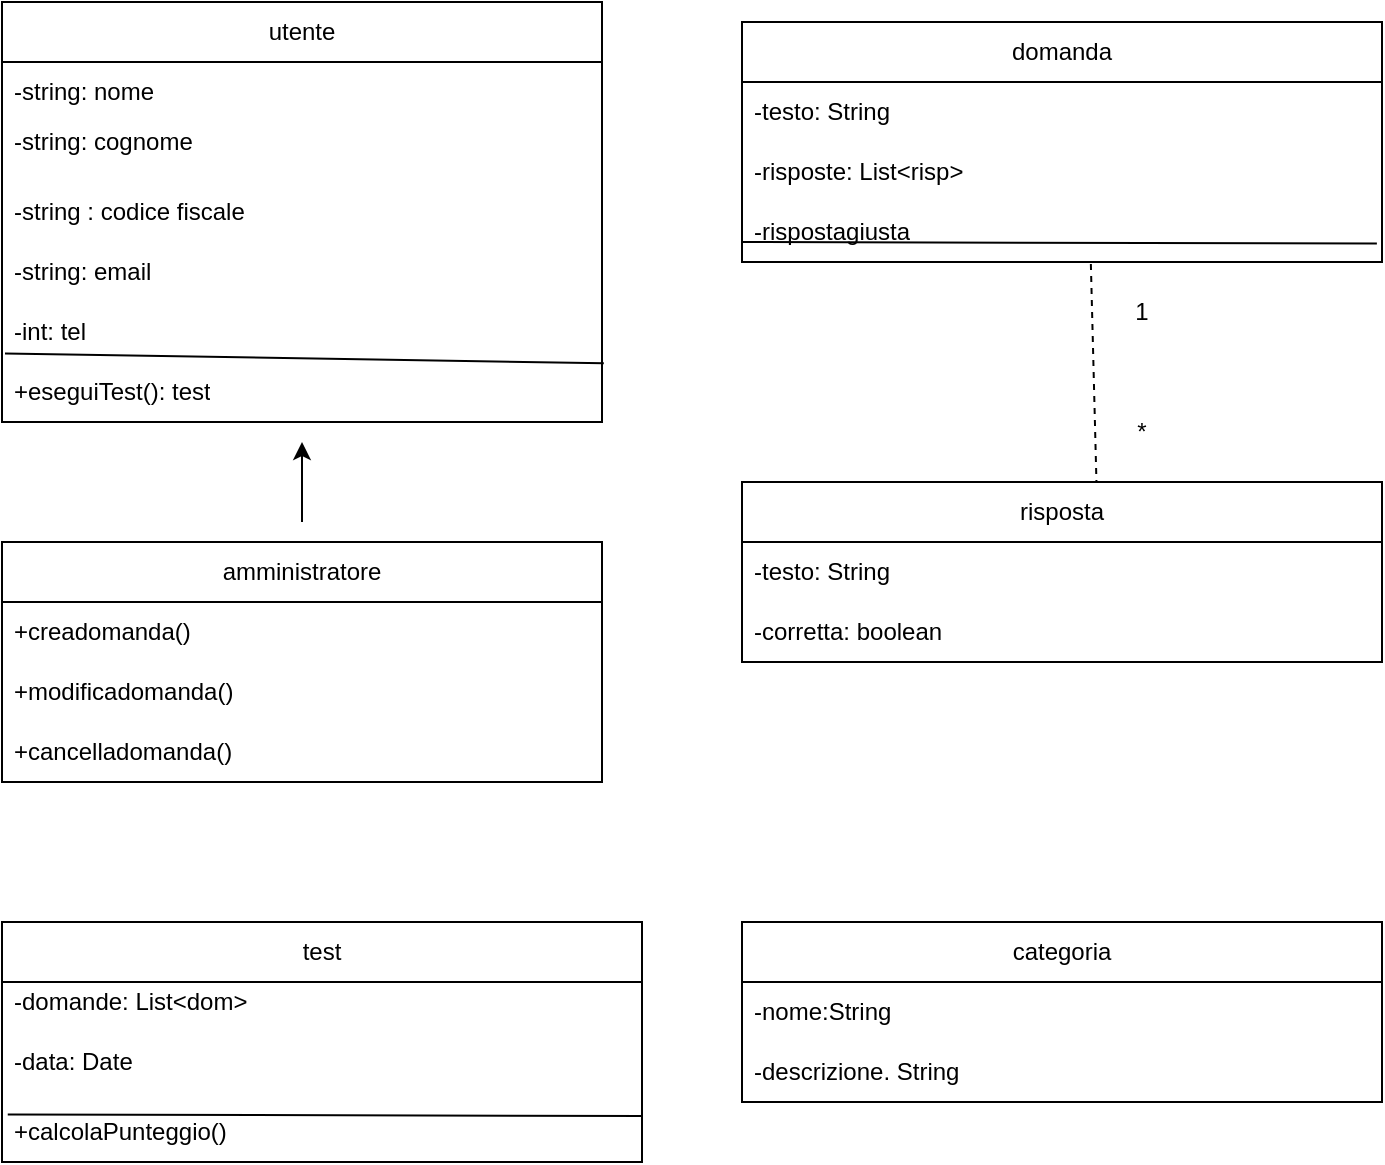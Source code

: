 <mxfile version="26.1.0">
  <diagram id="C5RBs43oDa-KdzZeNtuy" name="Page-1">
    <mxGraphModel grid="1" page="1" gridSize="10" guides="1" tooltips="1" connect="1" arrows="1" fold="1" pageScale="1" pageWidth="827" pageHeight="1169" math="0" shadow="0">
      <root>
        <mxCell id="WIyWlLk6GJQsqaUBKTNV-0" />
        <mxCell id="WIyWlLk6GJQsqaUBKTNV-1" parent="WIyWlLk6GJQsqaUBKTNV-0" />
        <mxCell id="jCtfzTPIqCbYV7AHhdbt-7" value="utente" style="swimlane;fontStyle=0;childLayout=stackLayout;horizontal=1;startSize=30;horizontalStack=0;resizeParent=1;resizeParentMax=0;resizeLast=0;collapsible=1;marginBottom=0;whiteSpace=wrap;html=1;" vertex="1" parent="WIyWlLk6GJQsqaUBKTNV-1">
          <mxGeometry x="90" y="110" width="300" height="210" as="geometry" />
        </mxCell>
        <mxCell id="jCtfzTPIqCbYV7AHhdbt-8" value="-string: nome" style="text;strokeColor=none;fillColor=none;align=left;verticalAlign=middle;spacingLeft=4;spacingRight=4;overflow=hidden;points=[[0,0.5],[1,0.5]];portConstraint=eastwest;rotatable=0;whiteSpace=wrap;html=1;" vertex="1" parent="jCtfzTPIqCbYV7AHhdbt-7">
          <mxGeometry y="30" width="300" height="30" as="geometry" />
        </mxCell>
        <mxCell id="jCtfzTPIqCbYV7AHhdbt-10" value="-string: cognome&lt;div&gt;&lt;span style=&quot;color: rgba(0, 0, 0, 0); font-family: monospace; font-size: 0px; text-wrap-mode: nowrap;&quot;&gt;%3CmxGraphModel%3E%3Croot%3E%3CmxCell%20id%3D%220%22%2F%3E%3CmxCell%20id%3D%221%22%20parent%3D%220%22%2F%3E%3CmxCell%20id%3D%222%22%20value%3D%22Item%203%22%20style%3D%22text%3BstrokeColor%3Dnone%3BfillColor%3Dnone%3Balign%3Dleft%3BverticalAlign%3Dmiddle%3BspacingLeft%3D4%3BspacingRight%3D4%3Boverflow%3Dhidden%3Bpoints%3D%5B%5B0%2C0.5%5D%2C%5B1%2C0.5%5D%5D%3BportConstraint%3Deastwest%3Brotatable%3D0%3BwhiteSpace%3Dwrap%3Bhtml%3D1%3B%22%20vertex%3D%221%22%20parent%3D%221%22%3E%3CmxGeometry%20x%3D%2290%22%20y%3D%22170%22%20width%3D%22300%22%20height%3D%2230%22%20as%3D%22geometry%22%2F%3E%3C%2FmxCell%3E%3C%2Froot%3E%3C%2FmxGraphModel%3E&lt;/span&gt;&lt;/div&gt;" style="text;strokeColor=none;fillColor=none;align=left;verticalAlign=middle;spacingLeft=4;spacingRight=4;overflow=hidden;points=[[0,0.5],[1,0.5]];portConstraint=eastwest;rotatable=0;whiteSpace=wrap;html=1;" vertex="1" parent="jCtfzTPIqCbYV7AHhdbt-7">
          <mxGeometry y="60" width="300" height="30" as="geometry" />
        </mxCell>
        <mxCell id="jCtfzTPIqCbYV7AHhdbt-12" value="-string : codice fiscale" style="text;strokeColor=none;fillColor=none;align=left;verticalAlign=middle;spacingLeft=4;spacingRight=4;overflow=hidden;points=[[0,0.5],[1,0.5]];portConstraint=eastwest;rotatable=0;whiteSpace=wrap;html=1;" vertex="1" parent="jCtfzTPIqCbYV7AHhdbt-7">
          <mxGeometry y="90" width="300" height="30" as="geometry" />
        </mxCell>
        <mxCell id="jCtfzTPIqCbYV7AHhdbt-14" value="-string: email" style="text;strokeColor=none;fillColor=none;align=left;verticalAlign=middle;spacingLeft=4;spacingRight=4;overflow=hidden;points=[[0,0.5],[1,0.5]];portConstraint=eastwest;rotatable=0;whiteSpace=wrap;html=1;" vertex="1" parent="jCtfzTPIqCbYV7AHhdbt-7">
          <mxGeometry y="120" width="300" height="30" as="geometry" />
        </mxCell>
        <mxCell id="jCtfzTPIqCbYV7AHhdbt-13" value="-int: tel" style="text;strokeColor=none;fillColor=none;align=left;verticalAlign=middle;spacingLeft=4;spacingRight=4;overflow=hidden;points=[[0,0.5],[1,0.5]];portConstraint=eastwest;rotatable=0;whiteSpace=wrap;html=1;" vertex="1" parent="jCtfzTPIqCbYV7AHhdbt-7">
          <mxGeometry y="150" width="300" height="30" as="geometry" />
        </mxCell>
        <mxCell id="jCtfzTPIqCbYV7AHhdbt-16" value="+eseguiTest(): test" style="text;strokeColor=none;fillColor=none;align=left;verticalAlign=middle;spacingLeft=4;spacingRight=4;overflow=hidden;points=[[0,0.5],[1,0.5]];portConstraint=eastwest;rotatable=0;whiteSpace=wrap;html=1;" vertex="1" parent="jCtfzTPIqCbYV7AHhdbt-7">
          <mxGeometry y="180" width="300" height="30" as="geometry" />
        </mxCell>
        <mxCell id="jCtfzTPIqCbYV7AHhdbt-17" value="" style="endArrow=none;html=1;rounded=0;exitX=0.005;exitY=0.86;exitDx=0;exitDy=0;exitPerimeter=0;entryX=1.003;entryY=0.02;entryDx=0;entryDy=0;entryPerimeter=0;" edge="1" parent="jCtfzTPIqCbYV7AHhdbt-7" source="jCtfzTPIqCbYV7AHhdbt-13" target="jCtfzTPIqCbYV7AHhdbt-16">
          <mxGeometry width="50" height="50" relative="1" as="geometry">
            <mxPoint x="300" y="190" as="sourcePoint" />
            <mxPoint x="350" y="140" as="targetPoint" />
          </mxGeometry>
        </mxCell>
        <mxCell id="jCtfzTPIqCbYV7AHhdbt-18" value="" style="endArrow=classic;html=1;rounded=0;" edge="1" parent="WIyWlLk6GJQsqaUBKTNV-1">
          <mxGeometry width="50" height="50" relative="1" as="geometry">
            <mxPoint x="240" y="370" as="sourcePoint" />
            <mxPoint x="240" y="330" as="targetPoint" />
          </mxGeometry>
        </mxCell>
        <mxCell id="jCtfzTPIqCbYV7AHhdbt-19" value="amministratore" style="swimlane;fontStyle=0;childLayout=stackLayout;horizontal=1;startSize=30;horizontalStack=0;resizeParent=1;resizeParentMax=0;resizeLast=0;collapsible=1;marginBottom=0;whiteSpace=wrap;html=1;" vertex="1" parent="WIyWlLk6GJQsqaUBKTNV-1">
          <mxGeometry x="90" y="380" width="300" height="120" as="geometry" />
        </mxCell>
        <mxCell id="jCtfzTPIqCbYV7AHhdbt-20" value="+creadomanda()" style="text;strokeColor=none;fillColor=none;align=left;verticalAlign=middle;spacingLeft=4;spacingRight=4;overflow=hidden;points=[[0,0.5],[1,0.5]];portConstraint=eastwest;rotatable=0;whiteSpace=wrap;html=1;" vertex="1" parent="jCtfzTPIqCbYV7AHhdbt-19">
          <mxGeometry y="30" width="300" height="30" as="geometry" />
        </mxCell>
        <mxCell id="jCtfzTPIqCbYV7AHhdbt-21" value="+modificadomanda()" style="text;strokeColor=none;fillColor=none;align=left;verticalAlign=middle;spacingLeft=4;spacingRight=4;overflow=hidden;points=[[0,0.5],[1,0.5]];portConstraint=eastwest;rotatable=0;whiteSpace=wrap;html=1;" vertex="1" parent="jCtfzTPIqCbYV7AHhdbt-19">
          <mxGeometry y="60" width="300" height="30" as="geometry" />
        </mxCell>
        <mxCell id="jCtfzTPIqCbYV7AHhdbt-22" value="+cancelladomanda()" style="text;strokeColor=none;fillColor=none;align=left;verticalAlign=middle;spacingLeft=4;spacingRight=4;overflow=hidden;points=[[0,0.5],[1,0.5]];portConstraint=eastwest;rotatable=0;whiteSpace=wrap;html=1;" vertex="1" parent="jCtfzTPIqCbYV7AHhdbt-19">
          <mxGeometry y="90" width="300" height="30" as="geometry" />
        </mxCell>
        <mxCell id="jCtfzTPIqCbYV7AHhdbt-24" value="test" style="swimlane;fontStyle=0;childLayout=stackLayout;horizontal=1;startSize=30;horizontalStack=0;resizeParent=1;resizeParentMax=0;resizeLast=0;collapsible=1;marginBottom=0;whiteSpace=wrap;html=1;" vertex="1" parent="WIyWlLk6GJQsqaUBKTNV-1">
          <mxGeometry x="90" y="570" width="320" height="120" as="geometry" />
        </mxCell>
        <mxCell id="jCtfzTPIqCbYV7AHhdbt-27" value="-domande: List&amp;lt;dom&amp;gt;&lt;div&gt;&lt;br&gt;&lt;/div&gt;" style="text;strokeColor=none;fillColor=none;align=left;verticalAlign=middle;spacingLeft=4;spacingRight=4;overflow=hidden;points=[[0,0.5],[1,0.5]];portConstraint=eastwest;rotatable=0;whiteSpace=wrap;html=1;" vertex="1" parent="jCtfzTPIqCbYV7AHhdbt-24">
          <mxGeometry y="30" width="320" height="30" as="geometry" />
        </mxCell>
        <mxCell id="jCtfzTPIqCbYV7AHhdbt-26" value="-data: Date&lt;div&gt;&lt;br&gt;&lt;/div&gt;" style="text;strokeColor=none;fillColor=none;align=left;verticalAlign=middle;spacingLeft=4;spacingRight=4;overflow=hidden;points=[[0,0.5],[1,0.5]];portConstraint=eastwest;rotatable=0;whiteSpace=wrap;html=1;" vertex="1" parent="jCtfzTPIqCbYV7AHhdbt-24">
          <mxGeometry y="60" width="320" height="30" as="geometry" />
        </mxCell>
        <mxCell id="jCtfzTPIqCbYV7AHhdbt-29" value="+calcolaPunteggio()" style="text;strokeColor=none;fillColor=none;align=left;verticalAlign=middle;spacingLeft=4;spacingRight=4;overflow=hidden;points=[[0,0.5],[1,0.5]];portConstraint=eastwest;rotatable=0;whiteSpace=wrap;html=1;" vertex="1" parent="jCtfzTPIqCbYV7AHhdbt-24">
          <mxGeometry y="90" width="320" height="30" as="geometry" />
        </mxCell>
        <mxCell id="jCtfzTPIqCbYV7AHhdbt-30" value="" style="endArrow=none;html=1;rounded=0;entryX=0.009;entryY=0.207;entryDx=0;entryDy=0;entryPerimeter=0;exitX=1.001;exitY=0.233;exitDx=0;exitDy=0;exitPerimeter=0;" edge="1" parent="jCtfzTPIqCbYV7AHhdbt-24" source="jCtfzTPIqCbYV7AHhdbt-29" target="jCtfzTPIqCbYV7AHhdbt-29">
          <mxGeometry width="50" height="50" relative="1" as="geometry">
            <mxPoint x="-90" y="210" as="sourcePoint" />
            <mxPoint x="-40" y="160" as="targetPoint" />
          </mxGeometry>
        </mxCell>
        <mxCell id="jCtfzTPIqCbYV7AHhdbt-31" value="domanda" style="swimlane;fontStyle=0;childLayout=stackLayout;horizontal=1;startSize=30;horizontalStack=0;resizeParent=1;resizeParentMax=0;resizeLast=0;collapsible=1;marginBottom=0;whiteSpace=wrap;html=1;" vertex="1" parent="WIyWlLk6GJQsqaUBKTNV-1">
          <mxGeometry x="460" y="120" width="320" height="120" as="geometry" />
        </mxCell>
        <mxCell id="jCtfzTPIqCbYV7AHhdbt-32" value="-testo: String" style="text;strokeColor=none;fillColor=none;align=left;verticalAlign=middle;spacingLeft=4;spacingRight=4;overflow=hidden;points=[[0,0.5],[1,0.5]];portConstraint=eastwest;rotatable=0;whiteSpace=wrap;html=1;" vertex="1" parent="jCtfzTPIqCbYV7AHhdbt-31">
          <mxGeometry y="30" width="320" height="30" as="geometry" />
        </mxCell>
        <mxCell id="jCtfzTPIqCbYV7AHhdbt-34" value="-risposte: List&amp;lt;risp&amp;gt;" style="text;strokeColor=none;fillColor=none;align=left;verticalAlign=middle;spacingLeft=4;spacingRight=4;overflow=hidden;points=[[0,0.5],[1,0.5]];portConstraint=eastwest;rotatable=0;whiteSpace=wrap;html=1;" vertex="1" parent="jCtfzTPIqCbYV7AHhdbt-31">
          <mxGeometry y="60" width="320" height="30" as="geometry" />
        </mxCell>
        <mxCell id="jCtfzTPIqCbYV7AHhdbt-37" value="-rispostagiusta" style="text;strokeColor=none;fillColor=none;align=left;verticalAlign=middle;spacingLeft=4;spacingRight=4;overflow=hidden;points=[[0,0.5],[1,0.5]];portConstraint=eastwest;rotatable=0;whiteSpace=wrap;html=1;" vertex="1" parent="jCtfzTPIqCbYV7AHhdbt-31">
          <mxGeometry y="90" width="320" height="30" as="geometry" />
        </mxCell>
        <mxCell id="jCtfzTPIqCbYV7AHhdbt-36" value="" style="endArrow=none;html=1;rounded=0;entryX=0.009;entryY=0.207;entryDx=0;entryDy=0;entryPerimeter=0;exitX=1.001;exitY=0.233;exitDx=0;exitDy=0;exitPerimeter=0;" edge="1" parent="jCtfzTPIqCbYV7AHhdbt-31">
          <mxGeometry width="50" height="50" relative="1" as="geometry">
            <mxPoint x="317.44" y="110.78" as="sourcePoint" />
            <mxPoint x="1.092e-13" y="110.0" as="targetPoint" />
          </mxGeometry>
        </mxCell>
        <mxCell id="jCtfzTPIqCbYV7AHhdbt-38" value="" style="endArrow=none;dashed=1;html=1;rounded=0;entryX=0.545;entryY=0.993;entryDx=0;entryDy=0;entryPerimeter=0;exitX=0.554;exitY=0.022;exitDx=0;exitDy=0;exitPerimeter=0;" edge="1" parent="WIyWlLk6GJQsqaUBKTNV-1" source="jCtfzTPIqCbYV7AHhdbt-42" target="jCtfzTPIqCbYV7AHhdbt-37">
          <mxGeometry width="50" height="50" relative="1" as="geometry">
            <mxPoint x="644" y="580" as="sourcePoint" />
            <mxPoint x="440" y="280" as="targetPoint" />
          </mxGeometry>
        </mxCell>
        <mxCell id="jCtfzTPIqCbYV7AHhdbt-39" value="1" style="text;html=1;align=center;verticalAlign=middle;whiteSpace=wrap;rounded=0;" vertex="1" parent="WIyWlLk6GJQsqaUBKTNV-1">
          <mxGeometry x="630" y="250" width="60" height="30" as="geometry" />
        </mxCell>
        <mxCell id="jCtfzTPIqCbYV7AHhdbt-41" value="*" style="text;html=1;align=center;verticalAlign=middle;whiteSpace=wrap;rounded=0;" vertex="1" parent="WIyWlLk6GJQsqaUBKTNV-1">
          <mxGeometry x="630" y="310" width="60" height="30" as="geometry" />
        </mxCell>
        <mxCell id="jCtfzTPIqCbYV7AHhdbt-42" value="risposta" style="swimlane;fontStyle=0;childLayout=stackLayout;horizontal=1;startSize=30;horizontalStack=0;resizeParent=1;resizeParentMax=0;resizeLast=0;collapsible=1;marginBottom=0;whiteSpace=wrap;html=1;" vertex="1" parent="WIyWlLk6GJQsqaUBKTNV-1">
          <mxGeometry x="460" y="350" width="320" height="90" as="geometry" />
        </mxCell>
        <mxCell id="jCtfzTPIqCbYV7AHhdbt-43" value="-testo: String" style="text;strokeColor=none;fillColor=none;align=left;verticalAlign=middle;spacingLeft=4;spacingRight=4;overflow=hidden;points=[[0,0.5],[1,0.5]];portConstraint=eastwest;rotatable=0;whiteSpace=wrap;html=1;" vertex="1" parent="jCtfzTPIqCbYV7AHhdbt-42">
          <mxGeometry y="30" width="320" height="30" as="geometry" />
        </mxCell>
        <mxCell id="jCtfzTPIqCbYV7AHhdbt-44" value="-corretta: boolean" style="text;strokeColor=none;fillColor=none;align=left;verticalAlign=middle;spacingLeft=4;spacingRight=4;overflow=hidden;points=[[0,0.5],[1,0.5]];portConstraint=eastwest;rotatable=0;whiteSpace=wrap;html=1;" vertex="1" parent="jCtfzTPIqCbYV7AHhdbt-42">
          <mxGeometry y="60" width="320" height="30" as="geometry" />
        </mxCell>
        <mxCell id="jCtfzTPIqCbYV7AHhdbt-50" value="categoria" style="swimlane;fontStyle=0;childLayout=stackLayout;horizontal=1;startSize=30;horizontalStack=0;resizeParent=1;resizeParentMax=0;resizeLast=0;collapsible=1;marginBottom=0;whiteSpace=wrap;html=1;" vertex="1" parent="WIyWlLk6GJQsqaUBKTNV-1">
          <mxGeometry x="460" y="570" width="320" height="90" as="geometry" />
        </mxCell>
        <mxCell id="jCtfzTPIqCbYV7AHhdbt-51" value="-nome:String" style="text;strokeColor=none;fillColor=none;align=left;verticalAlign=middle;spacingLeft=4;spacingRight=4;overflow=hidden;points=[[0,0.5],[1,0.5]];portConstraint=eastwest;rotatable=0;whiteSpace=wrap;html=1;" vertex="1" parent="jCtfzTPIqCbYV7AHhdbt-50">
          <mxGeometry y="30" width="320" height="30" as="geometry" />
        </mxCell>
        <mxCell id="jCtfzTPIqCbYV7AHhdbt-52" value="-descrizione. String" style="text;strokeColor=none;fillColor=none;align=left;verticalAlign=middle;spacingLeft=4;spacingRight=4;overflow=hidden;points=[[0,0.5],[1,0.5]];portConstraint=eastwest;rotatable=0;whiteSpace=wrap;html=1;" vertex="1" parent="jCtfzTPIqCbYV7AHhdbt-50">
          <mxGeometry y="60" width="320" height="30" as="geometry" />
        </mxCell>
      </root>
    </mxGraphModel>
  </diagram>
</mxfile>
